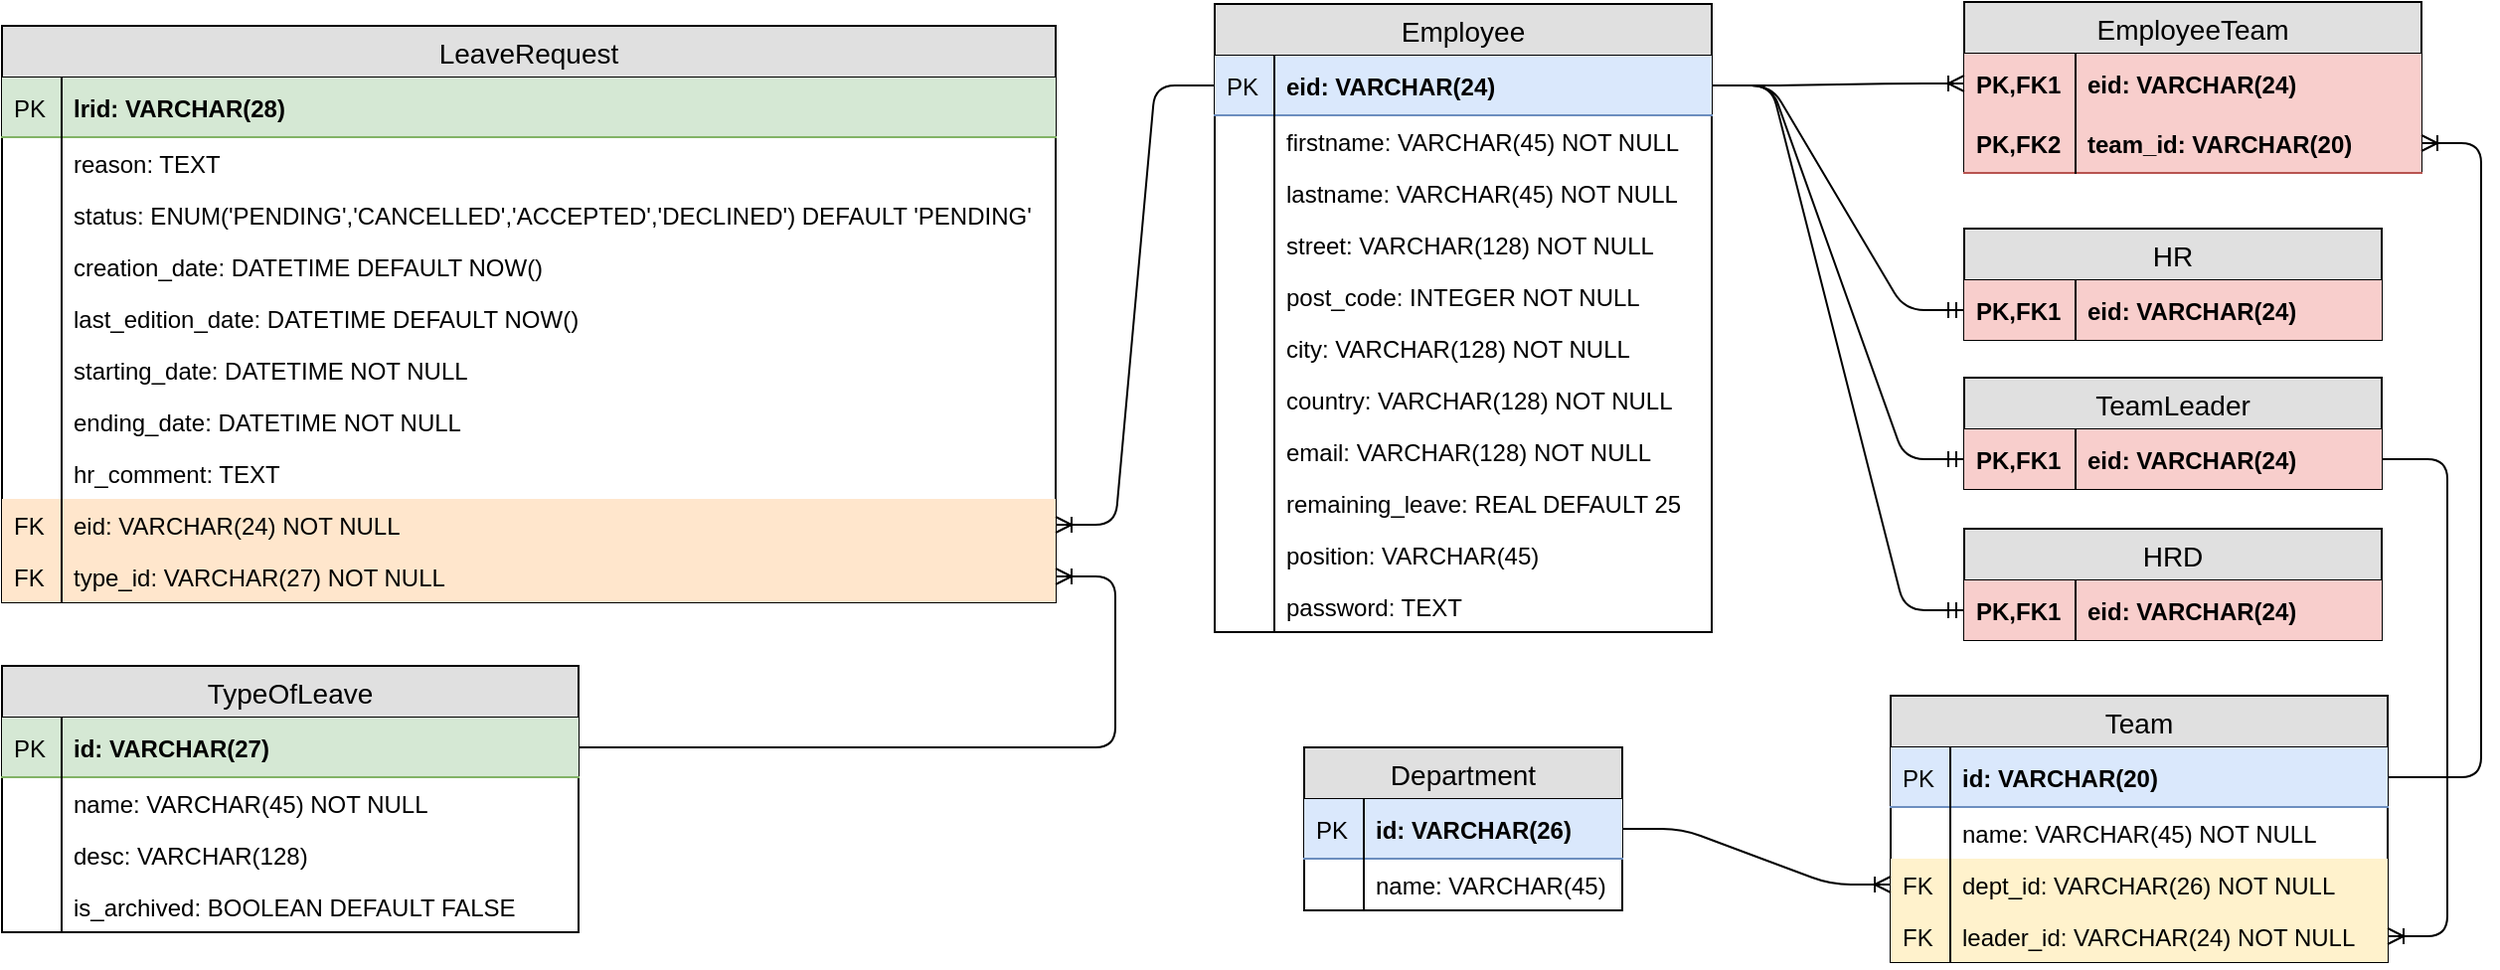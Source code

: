 <mxfile version="11.3.0" type="device" pages="1"><diagram id="772a2TKdTm54_W_WvDIt" name="Page-1"><mxGraphModel dx="854" dy="525" grid="1" gridSize="10" guides="1" tooltips="1" connect="1" arrows="1" fold="1" page="1" pageScale="1" pageWidth="850" pageHeight="1100" math="0" shadow="0"><root><mxCell id="0"/><mxCell id="1" parent="0"/><mxCell id="Ylx185X9MNtou-SFEy6o-12" value="LeaveRequest" style="swimlane;fontStyle=0;childLayout=stackLayout;horizontal=1;startSize=26;fillColor=#e0e0e0;horizontalStack=0;resizeParent=1;resizeParentMax=0;resizeLast=0;collapsible=1;marginBottom=0;swimlaneFillColor=#ffffff;align=center;fontSize=14;" parent="1" vertex="1"><mxGeometry x="40" y="43" width="530" height="290" as="geometry"/></mxCell><mxCell id="Ylx185X9MNtou-SFEy6o-13" value="lrid: VARCHAR(28)" style="shape=partialRectangle;top=0;left=0;right=0;bottom=1;align=left;verticalAlign=middle;fillColor=#d5e8d4;spacingLeft=34;spacingRight=4;overflow=hidden;rotatable=0;points=[[0,0.5],[1,0.5]];portConstraint=eastwest;dropTarget=0;fontStyle=1;fontSize=12;strokeColor=#82b366;" parent="Ylx185X9MNtou-SFEy6o-12" vertex="1"><mxGeometry y="26" width="530" height="30" as="geometry"/></mxCell><mxCell id="Ylx185X9MNtou-SFEy6o-14" value="PK" style="shape=partialRectangle;top=0;left=0;bottom=0;fillColor=none;align=left;verticalAlign=middle;spacingLeft=4;spacingRight=4;overflow=hidden;rotatable=0;points=[];portConstraint=eastwest;part=1;fontSize=12;" parent="Ylx185X9MNtou-SFEy6o-13" vertex="1" connectable="0"><mxGeometry width="30" height="30" as="geometry"/></mxCell><mxCell id="Ylx185X9MNtou-SFEy6o-15" value="reason: TEXT" style="shape=partialRectangle;top=0;left=0;right=0;bottom=0;align=left;verticalAlign=top;fillColor=none;spacingLeft=34;spacingRight=4;overflow=hidden;rotatable=0;points=[[0,0.5],[1,0.5]];portConstraint=eastwest;dropTarget=0;fontSize=12;" parent="Ylx185X9MNtou-SFEy6o-12" vertex="1"><mxGeometry y="56" width="530" height="26" as="geometry"/></mxCell><mxCell id="Ylx185X9MNtou-SFEy6o-16" value="" style="shape=partialRectangle;top=0;left=0;bottom=0;fillColor=none;align=left;verticalAlign=top;spacingLeft=4;spacingRight=4;overflow=hidden;rotatable=0;points=[];portConstraint=eastwest;part=1;fontSize=12;" parent="Ylx185X9MNtou-SFEy6o-15" vertex="1" connectable="0"><mxGeometry width="30" height="26" as="geometry"/></mxCell><mxCell id="Ylx185X9MNtou-SFEy6o-17" value="status: ENUM('PENDING','CANCELLED','ACCEPTED','DECLINED') DEFAULT 'PENDING'" style="shape=partialRectangle;top=0;left=0;right=0;bottom=0;align=left;verticalAlign=top;fillColor=none;spacingLeft=34;spacingRight=4;overflow=hidden;rotatable=0;points=[[0,0.5],[1,0.5]];portConstraint=eastwest;dropTarget=0;fontSize=12;" parent="Ylx185X9MNtou-SFEy6o-12" vertex="1"><mxGeometry y="82" width="530" height="26" as="geometry"/></mxCell><mxCell id="Ylx185X9MNtou-SFEy6o-18" value="" style="shape=partialRectangle;top=0;left=0;bottom=0;fillColor=none;align=left;verticalAlign=top;spacingLeft=4;spacingRight=4;overflow=hidden;rotatable=0;points=[];portConstraint=eastwest;part=1;fontSize=12;" parent="Ylx185X9MNtou-SFEy6o-17" vertex="1" connectable="0"><mxGeometry width="30" height="26" as="geometry"/></mxCell><mxCell id="Ylx185X9MNtou-SFEy6o-19" value="creation_date: DATETIME DEFAULT NOW()" style="shape=partialRectangle;top=0;left=0;right=0;bottom=0;align=left;verticalAlign=top;fillColor=none;spacingLeft=34;spacingRight=4;overflow=hidden;rotatable=0;points=[[0,0.5],[1,0.5]];portConstraint=eastwest;dropTarget=0;fontSize=12;" parent="Ylx185X9MNtou-SFEy6o-12" vertex="1"><mxGeometry y="108" width="530" height="26" as="geometry"/></mxCell><mxCell id="Ylx185X9MNtou-SFEy6o-20" value="" style="shape=partialRectangle;top=0;left=0;bottom=0;fillColor=none;align=left;verticalAlign=top;spacingLeft=4;spacingRight=4;overflow=hidden;rotatable=0;points=[];portConstraint=eastwest;part=1;fontSize=12;" parent="Ylx185X9MNtou-SFEy6o-19" vertex="1" connectable="0"><mxGeometry width="30" height="26" as="geometry"/></mxCell><mxCell id="Ylx185X9MNtou-SFEy6o-23" value="last_edition_date: DATETIME DEFAULT NOW()" style="shape=partialRectangle;top=0;left=0;right=0;bottom=0;align=left;verticalAlign=top;fillColor=none;spacingLeft=34;spacingRight=4;overflow=hidden;rotatable=0;points=[[0,0.5],[1,0.5]];portConstraint=eastwest;dropTarget=0;fontSize=12;" parent="Ylx185X9MNtou-SFEy6o-12" vertex="1"><mxGeometry y="134" width="530" height="26" as="geometry"/></mxCell><mxCell id="Ylx185X9MNtou-SFEy6o-24" value="" style="shape=partialRectangle;top=0;left=0;bottom=0;fillColor=none;align=left;verticalAlign=top;spacingLeft=4;spacingRight=4;overflow=hidden;rotatable=0;points=[];portConstraint=eastwest;part=1;fontSize=12;" parent="Ylx185X9MNtou-SFEy6o-23" vertex="1" connectable="0"><mxGeometry width="30" height="26" as="geometry"/></mxCell><mxCell id="Ylx185X9MNtou-SFEy6o-25" value="starting_date: DATETIME NOT NULL" style="shape=partialRectangle;top=0;left=0;right=0;bottom=0;align=left;verticalAlign=top;fillColor=none;spacingLeft=34;spacingRight=4;overflow=hidden;rotatable=0;points=[[0,0.5],[1,0.5]];portConstraint=eastwest;dropTarget=0;fontSize=12;" parent="Ylx185X9MNtou-SFEy6o-12" vertex="1"><mxGeometry y="160" width="530" height="26" as="geometry"/></mxCell><mxCell id="Ylx185X9MNtou-SFEy6o-26" value="" style="shape=partialRectangle;top=0;left=0;bottom=0;fillColor=none;align=left;verticalAlign=top;spacingLeft=4;spacingRight=4;overflow=hidden;rotatable=0;points=[];portConstraint=eastwest;part=1;fontSize=12;" parent="Ylx185X9MNtou-SFEy6o-25" vertex="1" connectable="0"><mxGeometry width="30" height="26" as="geometry"/></mxCell><mxCell id="Ylx185X9MNtou-SFEy6o-27" value="ending_date: DATETIME NOT NULL" style="shape=partialRectangle;top=0;left=0;right=0;bottom=0;align=left;verticalAlign=top;fillColor=none;spacingLeft=34;spacingRight=4;overflow=hidden;rotatable=0;points=[[0,0.5],[1,0.5]];portConstraint=eastwest;dropTarget=0;fontSize=12;" parent="Ylx185X9MNtou-SFEy6o-12" vertex="1"><mxGeometry y="186" width="530" height="26" as="geometry"/></mxCell><mxCell id="Ylx185X9MNtou-SFEy6o-28" value="" style="shape=partialRectangle;top=0;left=0;bottom=0;fillColor=none;align=left;verticalAlign=top;spacingLeft=4;spacingRight=4;overflow=hidden;rotatable=0;points=[];portConstraint=eastwest;part=1;fontSize=12;" parent="Ylx185X9MNtou-SFEy6o-27" vertex="1" connectable="0"><mxGeometry width="30" height="26" as="geometry"/></mxCell><mxCell id="Ylx185X9MNtou-SFEy6o-29" value="hr_comment: TEXT" style="shape=partialRectangle;top=0;left=0;right=0;bottom=0;align=left;verticalAlign=top;fillColor=none;spacingLeft=34;spacingRight=4;overflow=hidden;rotatable=0;points=[[0,0.5],[1,0.5]];portConstraint=eastwest;dropTarget=0;fontSize=12;" parent="Ylx185X9MNtou-SFEy6o-12" vertex="1"><mxGeometry y="212" width="530" height="26" as="geometry"/></mxCell><mxCell id="Ylx185X9MNtou-SFEy6o-30" value="" style="shape=partialRectangle;top=0;left=0;bottom=0;fillColor=none;align=left;verticalAlign=top;spacingLeft=4;spacingRight=4;overflow=hidden;rotatable=0;points=[];portConstraint=eastwest;part=1;fontSize=12;" parent="Ylx185X9MNtou-SFEy6o-29" vertex="1" connectable="0"><mxGeometry width="30" height="26" as="geometry"/></mxCell><mxCell id="Ylx185X9MNtou-SFEy6o-31" value="eid: VARCHAR(24) NOT NULL" style="shape=partialRectangle;top=0;left=0;right=0;bottom=0;align=left;verticalAlign=top;fillColor=#ffe6cc;spacingLeft=34;spacingRight=4;overflow=hidden;rotatable=0;points=[[0,0.5],[1,0.5]];portConstraint=eastwest;dropTarget=0;fontSize=12;strokeColor=#d79b00;" parent="Ylx185X9MNtou-SFEy6o-12" vertex="1"><mxGeometry y="238" width="530" height="26" as="geometry"/></mxCell><mxCell id="Ylx185X9MNtou-SFEy6o-32" value="FK" style="shape=partialRectangle;top=0;left=0;bottom=0;fillColor=none;align=left;verticalAlign=top;spacingLeft=4;spacingRight=4;overflow=hidden;rotatable=0;points=[];portConstraint=eastwest;part=1;fontSize=12;" parent="Ylx185X9MNtou-SFEy6o-31" vertex="1" connectable="0"><mxGeometry width="30" height="26" as="geometry"/></mxCell><mxCell id="Ylx185X9MNtou-SFEy6o-33" value="type_id: VARCHAR(27) NOT NULL" style="shape=partialRectangle;top=0;left=0;right=0;bottom=0;align=left;verticalAlign=top;fillColor=#ffe6cc;spacingLeft=34;spacingRight=4;overflow=hidden;rotatable=0;points=[[0,0.5],[1,0.5]];portConstraint=eastwest;dropTarget=0;fontSize=12;strokeColor=#d79b00;" parent="Ylx185X9MNtou-SFEy6o-12" vertex="1"><mxGeometry y="264" width="530" height="26" as="geometry"/></mxCell><mxCell id="Ylx185X9MNtou-SFEy6o-34" value="FK" style="shape=partialRectangle;top=0;left=0;bottom=0;fillColor=none;align=left;verticalAlign=top;spacingLeft=4;spacingRight=4;overflow=hidden;rotatable=0;points=[];portConstraint=eastwest;part=1;fontSize=12;" parent="Ylx185X9MNtou-SFEy6o-33" vertex="1" connectable="0"><mxGeometry width="30" height="26" as="geometry"/></mxCell><mxCell id="Ylx185X9MNtou-SFEy6o-35" value="TypeOfLeave" style="swimlane;fontStyle=0;childLayout=stackLayout;horizontal=1;startSize=26;fillColor=#e0e0e0;horizontalStack=0;resizeParent=1;resizeParentMax=0;resizeLast=0;collapsible=1;marginBottom=0;swimlaneFillColor=#ffffff;align=center;fontSize=14;" parent="1" vertex="1"><mxGeometry x="40" y="365" width="290" height="134" as="geometry"/></mxCell><mxCell id="Ylx185X9MNtou-SFEy6o-36" value="id: VARCHAR(27)" style="shape=partialRectangle;top=0;left=0;right=0;bottom=1;align=left;verticalAlign=middle;fillColor=#d5e8d4;spacingLeft=34;spacingRight=4;overflow=hidden;rotatable=0;points=[[0,0.5],[1,0.5]];portConstraint=eastwest;dropTarget=0;fontStyle=1;fontSize=12;strokeColor=#82b366;" parent="Ylx185X9MNtou-SFEy6o-35" vertex="1"><mxGeometry y="26" width="290" height="30" as="geometry"/></mxCell><mxCell id="Ylx185X9MNtou-SFEy6o-37" value="PK" style="shape=partialRectangle;top=0;left=0;bottom=0;fillColor=none;align=left;verticalAlign=middle;spacingLeft=4;spacingRight=4;overflow=hidden;rotatable=0;points=[];portConstraint=eastwest;part=1;fontSize=12;" parent="Ylx185X9MNtou-SFEy6o-36" vertex="1" connectable="0"><mxGeometry width="30" height="30" as="geometry"/></mxCell><mxCell id="Ylx185X9MNtou-SFEy6o-38" value="name: VARCHAR(45) NOT NULL" style="shape=partialRectangle;top=0;left=0;right=0;bottom=0;align=left;verticalAlign=top;fillColor=none;spacingLeft=34;spacingRight=4;overflow=hidden;rotatable=0;points=[[0,0.5],[1,0.5]];portConstraint=eastwest;dropTarget=0;fontSize=12;" parent="Ylx185X9MNtou-SFEy6o-35" vertex="1"><mxGeometry y="56" width="290" height="26" as="geometry"/></mxCell><mxCell id="Ylx185X9MNtou-SFEy6o-39" value="" style="shape=partialRectangle;top=0;left=0;bottom=0;fillColor=none;align=left;verticalAlign=top;spacingLeft=4;spacingRight=4;overflow=hidden;rotatable=0;points=[];portConstraint=eastwest;part=1;fontSize=12;" parent="Ylx185X9MNtou-SFEy6o-38" vertex="1" connectable="0"><mxGeometry width="30" height="26" as="geometry"/></mxCell><mxCell id="Ylx185X9MNtou-SFEy6o-40" value="desc: VARCHAR(128)" style="shape=partialRectangle;top=0;left=0;right=0;bottom=0;align=left;verticalAlign=top;fillColor=none;spacingLeft=34;spacingRight=4;overflow=hidden;rotatable=0;points=[[0,0.5],[1,0.5]];portConstraint=eastwest;dropTarget=0;fontSize=12;" parent="Ylx185X9MNtou-SFEy6o-35" vertex="1"><mxGeometry y="82" width="290" height="26" as="geometry"/></mxCell><mxCell id="Ylx185X9MNtou-SFEy6o-41" value="" style="shape=partialRectangle;top=0;left=0;bottom=0;fillColor=none;align=left;verticalAlign=top;spacingLeft=4;spacingRight=4;overflow=hidden;rotatable=0;points=[];portConstraint=eastwest;part=1;fontSize=12;" parent="Ylx185X9MNtou-SFEy6o-40" vertex="1" connectable="0"><mxGeometry width="30" height="26" as="geometry"/></mxCell><mxCell id="Ylx185X9MNtou-SFEy6o-42" value="is_archived: BOOLEAN DEFAULT FALSE" style="shape=partialRectangle;top=0;left=0;right=0;bottom=0;align=left;verticalAlign=top;fillColor=none;spacingLeft=34;spacingRight=4;overflow=hidden;rotatable=0;points=[[0,0.5],[1,0.5]];portConstraint=eastwest;dropTarget=0;fontSize=12;" parent="Ylx185X9MNtou-SFEy6o-35" vertex="1"><mxGeometry y="108" width="290" height="26" as="geometry"/></mxCell><mxCell id="Ylx185X9MNtou-SFEy6o-43" value="" style="shape=partialRectangle;top=0;left=0;bottom=0;fillColor=none;align=left;verticalAlign=top;spacingLeft=4;spacingRight=4;overflow=hidden;rotatable=0;points=[];portConstraint=eastwest;part=1;fontSize=12;" parent="Ylx185X9MNtou-SFEy6o-42" vertex="1" connectable="0"><mxGeometry width="30" height="26" as="geometry"/></mxCell><mxCell id="Ylx185X9MNtou-SFEy6o-46" value="" style="edgeStyle=entityRelationEdgeStyle;fontSize=12;html=1;endArrow=ERoneToMany;" parent="1" source="Ylx185X9MNtou-SFEy6o-36" target="Ylx185X9MNtou-SFEy6o-33" edge="1"><mxGeometry width="100" height="100" relative="1" as="geometry"><mxPoint x="360" y="470" as="sourcePoint"/><mxPoint x="460" y="370" as="targetPoint"/></mxGeometry></mxCell><mxCell id="Ylx185X9MNtou-SFEy6o-47" value="Employee" style="swimlane;fontStyle=0;childLayout=stackLayout;horizontal=1;startSize=26;fillColor=#e0e0e0;horizontalStack=0;resizeParent=1;resizeParentMax=0;resizeLast=0;collapsible=1;marginBottom=0;swimlaneFillColor=#ffffff;align=center;fontSize=14;" parent="1" vertex="1"><mxGeometry x="650" y="32" width="250" height="316" as="geometry"/></mxCell><mxCell id="Ylx185X9MNtou-SFEy6o-48" value="eid: VARCHAR(24)" style="shape=partialRectangle;top=0;left=0;right=0;bottom=1;align=left;verticalAlign=middle;fillColor=#dae8fc;spacingLeft=34;spacingRight=4;overflow=hidden;rotatable=0;points=[[0,0.5],[1,0.5]];portConstraint=eastwest;dropTarget=0;fontStyle=1;fontSize=12;strokeColor=#6c8ebf;" parent="Ylx185X9MNtou-SFEy6o-47" vertex="1"><mxGeometry y="26" width="250" height="30" as="geometry"/></mxCell><mxCell id="Ylx185X9MNtou-SFEy6o-49" value="PK" style="shape=partialRectangle;top=0;left=0;bottom=0;fillColor=none;align=left;verticalAlign=middle;spacingLeft=4;spacingRight=4;overflow=hidden;rotatable=0;points=[];portConstraint=eastwest;part=1;fontSize=12;" parent="Ylx185X9MNtou-SFEy6o-48" vertex="1" connectable="0"><mxGeometry width="30" height="30" as="geometry"/></mxCell><mxCell id="Ylx185X9MNtou-SFEy6o-50" value="firstname: VARCHAR(45) NOT NULL" style="shape=partialRectangle;top=0;left=0;right=0;bottom=0;align=left;verticalAlign=top;fillColor=none;spacingLeft=34;spacingRight=4;overflow=hidden;rotatable=0;points=[[0,0.5],[1,0.5]];portConstraint=eastwest;dropTarget=0;fontSize=12;" parent="Ylx185X9MNtou-SFEy6o-47" vertex="1"><mxGeometry y="56" width="250" height="26" as="geometry"/></mxCell><mxCell id="Ylx185X9MNtou-SFEy6o-51" value="" style="shape=partialRectangle;top=0;left=0;bottom=0;fillColor=none;align=left;verticalAlign=top;spacingLeft=4;spacingRight=4;overflow=hidden;rotatable=0;points=[];portConstraint=eastwest;part=1;fontSize=12;" parent="Ylx185X9MNtou-SFEy6o-50" vertex="1" connectable="0"><mxGeometry width="30" height="26" as="geometry"/></mxCell><mxCell id="Ylx185X9MNtou-SFEy6o-52" value="lastname: VARCHAR(45) NOT NULL" style="shape=partialRectangle;top=0;left=0;right=0;bottom=0;align=left;verticalAlign=top;fillColor=none;spacingLeft=34;spacingRight=4;overflow=hidden;rotatable=0;points=[[0,0.5],[1,0.5]];portConstraint=eastwest;dropTarget=0;fontSize=12;" parent="Ylx185X9MNtou-SFEy6o-47" vertex="1"><mxGeometry y="82" width="250" height="26" as="geometry"/></mxCell><mxCell id="Ylx185X9MNtou-SFEy6o-53" value="" style="shape=partialRectangle;top=0;left=0;bottom=0;fillColor=none;align=left;verticalAlign=top;spacingLeft=4;spacingRight=4;overflow=hidden;rotatable=0;points=[];portConstraint=eastwest;part=1;fontSize=12;" parent="Ylx185X9MNtou-SFEy6o-52" vertex="1" connectable="0"><mxGeometry width="30" height="26" as="geometry"/></mxCell><mxCell id="Ylx185X9MNtou-SFEy6o-54" value="street: VARCHAR(128) NOT NULL" style="shape=partialRectangle;top=0;left=0;right=0;bottom=0;align=left;verticalAlign=top;fillColor=none;spacingLeft=34;spacingRight=4;overflow=hidden;rotatable=0;points=[[0,0.5],[1,0.5]];portConstraint=eastwest;dropTarget=0;fontSize=12;" parent="Ylx185X9MNtou-SFEy6o-47" vertex="1"><mxGeometry y="108" width="250" height="26" as="geometry"/></mxCell><mxCell id="Ylx185X9MNtou-SFEy6o-55" value="" style="shape=partialRectangle;top=0;left=0;bottom=0;fillColor=none;align=left;verticalAlign=top;spacingLeft=4;spacingRight=4;overflow=hidden;rotatable=0;points=[];portConstraint=eastwest;part=1;fontSize=12;" parent="Ylx185X9MNtou-SFEy6o-54" vertex="1" connectable="0"><mxGeometry width="30" height="26" as="geometry"/></mxCell><mxCell id="Ylx185X9MNtou-SFEy6o-58" value="post_code: INTEGER NOT NULL" style="shape=partialRectangle;top=0;left=0;right=0;bottom=0;align=left;verticalAlign=top;fillColor=none;spacingLeft=34;spacingRight=4;overflow=hidden;rotatable=0;points=[[0,0.5],[1,0.5]];portConstraint=eastwest;dropTarget=0;fontSize=12;" parent="Ylx185X9MNtou-SFEy6o-47" vertex="1"><mxGeometry y="134" width="250" height="26" as="geometry"/></mxCell><mxCell id="Ylx185X9MNtou-SFEy6o-59" value="" style="shape=partialRectangle;top=0;left=0;bottom=0;fillColor=none;align=left;verticalAlign=top;spacingLeft=4;spacingRight=4;overflow=hidden;rotatable=0;points=[];portConstraint=eastwest;part=1;fontSize=12;" parent="Ylx185X9MNtou-SFEy6o-58" vertex="1" connectable="0"><mxGeometry width="30" height="26" as="geometry"/></mxCell><mxCell id="Ylx185X9MNtou-SFEy6o-60" value="city: VARCHAR(128) NOT NULL" style="shape=partialRectangle;top=0;left=0;right=0;bottom=0;align=left;verticalAlign=top;fillColor=none;spacingLeft=34;spacingRight=4;overflow=hidden;rotatable=0;points=[[0,0.5],[1,0.5]];portConstraint=eastwest;dropTarget=0;fontSize=12;" parent="Ylx185X9MNtou-SFEy6o-47" vertex="1"><mxGeometry y="160" width="250" height="26" as="geometry"/></mxCell><mxCell id="Ylx185X9MNtou-SFEy6o-61" value="" style="shape=partialRectangle;top=0;left=0;bottom=0;fillColor=none;align=left;verticalAlign=top;spacingLeft=4;spacingRight=4;overflow=hidden;rotatable=0;points=[];portConstraint=eastwest;part=1;fontSize=12;" parent="Ylx185X9MNtou-SFEy6o-60" vertex="1" connectable="0"><mxGeometry width="30" height="26" as="geometry"/></mxCell><mxCell id="Ylx185X9MNtou-SFEy6o-62" value="country: VARCHAR(128) NOT NULL" style="shape=partialRectangle;top=0;left=0;right=0;bottom=0;align=left;verticalAlign=top;fillColor=none;spacingLeft=34;spacingRight=4;overflow=hidden;rotatable=0;points=[[0,0.5],[1,0.5]];portConstraint=eastwest;dropTarget=0;fontSize=12;" parent="Ylx185X9MNtou-SFEy6o-47" vertex="1"><mxGeometry y="186" width="250" height="26" as="geometry"/></mxCell><mxCell id="Ylx185X9MNtou-SFEy6o-63" value="" style="shape=partialRectangle;top=0;left=0;bottom=0;fillColor=none;align=left;verticalAlign=top;spacingLeft=4;spacingRight=4;overflow=hidden;rotatable=0;points=[];portConstraint=eastwest;part=1;fontSize=12;" parent="Ylx185X9MNtou-SFEy6o-62" vertex="1" connectable="0"><mxGeometry width="30" height="26" as="geometry"/></mxCell><mxCell id="Ylx185X9MNtou-SFEy6o-64" value="email: VARCHAR(128) NOT NULL" style="shape=partialRectangle;top=0;left=0;right=0;bottom=0;align=left;verticalAlign=top;fillColor=none;spacingLeft=34;spacingRight=4;overflow=hidden;rotatable=0;points=[[0,0.5],[1,0.5]];portConstraint=eastwest;dropTarget=0;fontSize=12;" parent="Ylx185X9MNtou-SFEy6o-47" vertex="1"><mxGeometry y="212" width="250" height="26" as="geometry"/></mxCell><mxCell id="Ylx185X9MNtou-SFEy6o-65" value="" style="shape=partialRectangle;top=0;left=0;bottom=0;fillColor=none;align=left;verticalAlign=top;spacingLeft=4;spacingRight=4;overflow=hidden;rotatable=0;points=[];portConstraint=eastwest;part=1;fontSize=12;" parent="Ylx185X9MNtou-SFEy6o-64" vertex="1" connectable="0"><mxGeometry width="30" height="26" as="geometry"/></mxCell><mxCell id="Ylx185X9MNtou-SFEy6o-66" value="remaining_leave: REAL DEFAULT 25" style="shape=partialRectangle;top=0;left=0;right=0;bottom=0;align=left;verticalAlign=top;fillColor=none;spacingLeft=34;spacingRight=4;overflow=hidden;rotatable=0;points=[[0,0.5],[1,0.5]];portConstraint=eastwest;dropTarget=0;fontSize=12;" parent="Ylx185X9MNtou-SFEy6o-47" vertex="1"><mxGeometry y="238" width="250" height="26" as="geometry"/></mxCell><mxCell id="Ylx185X9MNtou-SFEy6o-67" value="" style="shape=partialRectangle;top=0;left=0;bottom=0;fillColor=none;align=left;verticalAlign=top;spacingLeft=4;spacingRight=4;overflow=hidden;rotatable=0;points=[];portConstraint=eastwest;part=1;fontSize=12;" parent="Ylx185X9MNtou-SFEy6o-66" vertex="1" connectable="0"><mxGeometry width="30" height="26" as="geometry"/></mxCell><mxCell id="Ylx185X9MNtou-SFEy6o-68" value="position: VARCHAR(45)" style="shape=partialRectangle;top=0;left=0;right=0;bottom=0;align=left;verticalAlign=top;fillColor=none;spacingLeft=34;spacingRight=4;overflow=hidden;rotatable=0;points=[[0,0.5],[1,0.5]];portConstraint=eastwest;dropTarget=0;fontSize=12;" parent="Ylx185X9MNtou-SFEy6o-47" vertex="1"><mxGeometry y="264" width="250" height="26" as="geometry"/></mxCell><mxCell id="Ylx185X9MNtou-SFEy6o-69" value="" style="shape=partialRectangle;top=0;left=0;bottom=0;fillColor=none;align=left;verticalAlign=top;spacingLeft=4;spacingRight=4;overflow=hidden;rotatable=0;points=[];portConstraint=eastwest;part=1;fontSize=12;" parent="Ylx185X9MNtou-SFEy6o-68" vertex="1" connectable="0"><mxGeometry width="30" height="26" as="geometry"/></mxCell><mxCell id="Ylx185X9MNtou-SFEy6o-70" value="password: TEXT" style="shape=partialRectangle;top=0;left=0;right=0;bottom=0;align=left;verticalAlign=top;fillColor=none;spacingLeft=34;spacingRight=4;overflow=hidden;rotatable=0;points=[[0,0.5],[1,0.5]];portConstraint=eastwest;dropTarget=0;fontSize=12;" parent="Ylx185X9MNtou-SFEy6o-47" vertex="1"><mxGeometry y="290" width="250" height="26" as="geometry"/></mxCell><mxCell id="Ylx185X9MNtou-SFEy6o-71" value="" style="shape=partialRectangle;top=0;left=0;bottom=0;fillColor=none;align=left;verticalAlign=top;spacingLeft=4;spacingRight=4;overflow=hidden;rotatable=0;points=[];portConstraint=eastwest;part=1;fontSize=12;" parent="Ylx185X9MNtou-SFEy6o-70" vertex="1" connectable="0"><mxGeometry width="30" height="26" as="geometry"/></mxCell><mxCell id="Ylx185X9MNtou-SFEy6o-72" value="" style="edgeStyle=entityRelationEdgeStyle;fontSize=12;html=1;endArrow=ERoneToMany;" parent="1" source="Ylx185X9MNtou-SFEy6o-48" target="Ylx185X9MNtou-SFEy6o-31" edge="1"><mxGeometry width="100" height="100" relative="1" as="geometry"><mxPoint x="650" y="240" as="sourcePoint"/><mxPoint x="750" y="140" as="targetPoint"/></mxGeometry></mxCell><mxCell id="Ylx185X9MNtou-SFEy6o-73" value="Team" style="swimlane;fontStyle=0;childLayout=stackLayout;horizontal=1;startSize=26;fillColor=#e0e0e0;horizontalStack=0;resizeParent=1;resizeParentMax=0;resizeLast=0;collapsible=1;marginBottom=0;swimlaneFillColor=#ffffff;align=center;fontSize=14;" parent="1" vertex="1"><mxGeometry x="990" y="380" width="250" height="134" as="geometry"/></mxCell><mxCell id="Ylx185X9MNtou-SFEy6o-74" value="id: VARCHAR(20)" style="shape=partialRectangle;top=0;left=0;right=0;bottom=1;align=left;verticalAlign=middle;fillColor=#dae8fc;spacingLeft=34;spacingRight=4;overflow=hidden;rotatable=0;points=[[0,0.5],[1,0.5]];portConstraint=eastwest;dropTarget=0;fontStyle=1;fontSize=12;strokeColor=#6c8ebf;" parent="Ylx185X9MNtou-SFEy6o-73" vertex="1"><mxGeometry y="26" width="250" height="30" as="geometry"/></mxCell><mxCell id="Ylx185X9MNtou-SFEy6o-75" value="PK" style="shape=partialRectangle;top=0;left=0;bottom=0;fillColor=none;align=left;verticalAlign=middle;spacingLeft=4;spacingRight=4;overflow=hidden;rotatable=0;points=[];portConstraint=eastwest;part=1;fontSize=12;" parent="Ylx185X9MNtou-SFEy6o-74" vertex="1" connectable="0"><mxGeometry width="30" height="30" as="geometry"/></mxCell><mxCell id="Ylx185X9MNtou-SFEy6o-76" value="name: VARCHAR(45) NOT NULL" style="shape=partialRectangle;top=0;left=0;right=0;bottom=0;align=left;verticalAlign=top;fillColor=none;spacingLeft=34;spacingRight=4;overflow=hidden;rotatable=0;points=[[0,0.5],[1,0.5]];portConstraint=eastwest;dropTarget=0;fontSize=12;" parent="Ylx185X9MNtou-SFEy6o-73" vertex="1"><mxGeometry y="56" width="250" height="26" as="geometry"/></mxCell><mxCell id="Ylx185X9MNtou-SFEy6o-77" value="" style="shape=partialRectangle;top=0;left=0;bottom=0;fillColor=none;align=left;verticalAlign=top;spacingLeft=4;spacingRight=4;overflow=hidden;rotatable=0;points=[];portConstraint=eastwest;part=1;fontSize=12;" parent="Ylx185X9MNtou-SFEy6o-76" vertex="1" connectable="0"><mxGeometry width="30" height="26" as="geometry"/></mxCell><mxCell id="Ylx185X9MNtou-SFEy6o-78" value="dept_id: VARCHAR(26) NOT NULL" style="shape=partialRectangle;top=0;left=0;right=0;bottom=0;align=left;verticalAlign=top;fillColor=#fff2cc;spacingLeft=34;spacingRight=4;overflow=hidden;rotatable=0;points=[[0,0.5],[1,0.5]];portConstraint=eastwest;dropTarget=0;fontSize=12;strokeColor=#d6b656;" parent="Ylx185X9MNtou-SFEy6o-73" vertex="1"><mxGeometry y="82" width="250" height="26" as="geometry"/></mxCell><mxCell id="Ylx185X9MNtou-SFEy6o-79" value="FK" style="shape=partialRectangle;top=0;left=0;bottom=0;fillColor=none;align=left;verticalAlign=top;spacingLeft=4;spacingRight=4;overflow=hidden;rotatable=0;points=[];portConstraint=eastwest;part=1;fontSize=12;" parent="Ylx185X9MNtou-SFEy6o-78" vertex="1" connectable="0"><mxGeometry width="30" height="26" as="geometry"/></mxCell><mxCell id="Ylx185X9MNtou-SFEy6o-80" value="leader_id: VARCHAR(24) NOT NULL" style="shape=partialRectangle;top=0;left=0;right=0;bottom=0;align=left;verticalAlign=top;fillColor=#fff2cc;spacingLeft=34;spacingRight=4;overflow=hidden;rotatable=0;points=[[0,0.5],[1,0.5]];portConstraint=eastwest;dropTarget=0;fontSize=12;strokeColor=#d6b656;" parent="Ylx185X9MNtou-SFEy6o-73" vertex="1"><mxGeometry y="108" width="250" height="26" as="geometry"/></mxCell><mxCell id="Ylx185X9MNtou-SFEy6o-81" value="FK" style="shape=partialRectangle;top=0;left=0;bottom=0;fillColor=none;align=left;verticalAlign=top;spacingLeft=4;spacingRight=4;overflow=hidden;rotatable=0;points=[];portConstraint=eastwest;part=1;fontSize=12;" parent="Ylx185X9MNtou-SFEy6o-80" vertex="1" connectable="0"><mxGeometry width="30" height="26" as="geometry"/></mxCell><mxCell id="Ylx185X9MNtou-SFEy6o-84" value="Department" style="swimlane;fontStyle=0;childLayout=stackLayout;horizontal=1;startSize=26;fillColor=#e0e0e0;horizontalStack=0;resizeParent=1;resizeParentMax=0;resizeLast=0;collapsible=1;marginBottom=0;swimlaneFillColor=#ffffff;align=center;fontSize=14;" parent="1" vertex="1"><mxGeometry x="695" y="406" width="160" height="82" as="geometry"/></mxCell><mxCell id="Ylx185X9MNtou-SFEy6o-85" value="id: VARCHAR(26)" style="shape=partialRectangle;top=0;left=0;right=0;bottom=1;align=left;verticalAlign=middle;fillColor=#dae8fc;spacingLeft=34;spacingRight=4;overflow=hidden;rotatable=0;points=[[0,0.5],[1,0.5]];portConstraint=eastwest;dropTarget=0;fontStyle=1;fontSize=12;strokeColor=#6c8ebf;" parent="Ylx185X9MNtou-SFEy6o-84" vertex="1"><mxGeometry y="26" width="160" height="30" as="geometry"/></mxCell><mxCell id="Ylx185X9MNtou-SFEy6o-86" value="PK" style="shape=partialRectangle;top=0;left=0;bottom=0;fillColor=none;align=left;verticalAlign=middle;spacingLeft=4;spacingRight=4;overflow=hidden;rotatable=0;points=[];portConstraint=eastwest;part=1;fontSize=12;" parent="Ylx185X9MNtou-SFEy6o-85" vertex="1" connectable="0"><mxGeometry width="30" height="30" as="geometry"/></mxCell><mxCell id="Ylx185X9MNtou-SFEy6o-87" value="name: VARCHAR(45)" style="shape=partialRectangle;top=0;left=0;right=0;bottom=0;align=left;verticalAlign=top;fillColor=none;spacingLeft=34;spacingRight=4;overflow=hidden;rotatable=0;points=[[0,0.5],[1,0.5]];portConstraint=eastwest;dropTarget=0;fontSize=12;" parent="Ylx185X9MNtou-SFEy6o-84" vertex="1"><mxGeometry y="56" width="160" height="26" as="geometry"/></mxCell><mxCell id="Ylx185X9MNtou-SFEy6o-88" value="" style="shape=partialRectangle;top=0;left=0;bottom=0;fillColor=none;align=left;verticalAlign=top;spacingLeft=4;spacingRight=4;overflow=hidden;rotatable=0;points=[];portConstraint=eastwest;part=1;fontSize=12;" parent="Ylx185X9MNtou-SFEy6o-87" vertex="1" connectable="0"><mxGeometry width="30" height="26" as="geometry"/></mxCell><mxCell id="Ylx185X9MNtou-SFEy6o-95" value="" style="edgeStyle=entityRelationEdgeStyle;fontSize=12;html=1;endArrow=ERoneToMany;" parent="1" source="Ylx185X9MNtou-SFEy6o-85" target="Ylx185X9MNtou-SFEy6o-78" edge="1"><mxGeometry width="100" height="100" relative="1" as="geometry"><mxPoint x="1530" y="290" as="sourcePoint"/><mxPoint x="1630" y="190" as="targetPoint"/></mxGeometry></mxCell><mxCell id="Ylx185X9MNtou-SFEy6o-96" value="EmployeeTeam" style="swimlane;fontStyle=0;childLayout=stackLayout;horizontal=1;startSize=26;fillColor=#e0e0e0;horizontalStack=0;resizeParent=1;resizeParentMax=0;resizeLast=0;collapsible=1;marginBottom=0;swimlaneFillColor=#ffffff;align=center;fontSize=14;" parent="1" vertex="1"><mxGeometry x="1027" y="31" width="230" height="86" as="geometry"/></mxCell><mxCell id="Ylx185X9MNtou-SFEy6o-97" value="eid: VARCHAR(24)" style="shape=partialRectangle;top=0;left=0;right=0;bottom=0;align=left;verticalAlign=middle;fillColor=#f8cecc;spacingLeft=60;spacingRight=4;overflow=hidden;rotatable=0;points=[[0,0.5],[1,0.5]];portConstraint=eastwest;dropTarget=0;fontStyle=1;fontSize=12;strokeColor=#b85450;" parent="Ylx185X9MNtou-SFEy6o-96" vertex="1"><mxGeometry y="26" width="230" height="30" as="geometry"/></mxCell><mxCell id="Ylx185X9MNtou-SFEy6o-98" value="PK,FK1" style="shape=partialRectangle;fontStyle=1;top=0;left=0;bottom=0;fillColor=none;align=left;verticalAlign=middle;spacingLeft=4;spacingRight=4;overflow=hidden;rotatable=0;points=[];portConstraint=eastwest;part=1;fontSize=12;" parent="Ylx185X9MNtou-SFEy6o-97" vertex="1" connectable="0"><mxGeometry width="56" height="30" as="geometry"/></mxCell><mxCell id="Ylx185X9MNtou-SFEy6o-99" value="team_id: VARCHAR(20)" style="shape=partialRectangle;top=0;left=0;right=0;bottom=1;align=left;verticalAlign=middle;fillColor=#f8cecc;spacingLeft=60;spacingRight=4;overflow=hidden;rotatable=0;points=[[0,0.5],[1,0.5]];portConstraint=eastwest;dropTarget=0;fontStyle=1;fontSize=12;strokeColor=#b85450;" parent="Ylx185X9MNtou-SFEy6o-96" vertex="1"><mxGeometry y="56" width="230" height="30" as="geometry"/></mxCell><mxCell id="Ylx185X9MNtou-SFEy6o-100" value="PK,FK2" style="shape=partialRectangle;fontStyle=1;top=0;left=0;bottom=0;fillColor=none;align=left;verticalAlign=middle;spacingLeft=4;spacingRight=4;overflow=hidden;rotatable=0;points=[];portConstraint=eastwest;part=1;fontSize=12;" parent="Ylx185X9MNtou-SFEy6o-99" vertex="1" connectable="0"><mxGeometry width="56" height="30" as="geometry"/></mxCell><mxCell id="Ylx185X9MNtou-SFEy6o-103" value="" style="edgeStyle=entityRelationEdgeStyle;fontSize=12;html=1;endArrow=ERoneToMany;" parent="1" source="Ylx185X9MNtou-SFEy6o-48" target="Ylx185X9MNtou-SFEy6o-97" edge="1"><mxGeometry width="100" height="100" relative="1" as="geometry"><mxPoint x="1060" y="150" as="sourcePoint"/><mxPoint x="1160" y="50" as="targetPoint"/></mxGeometry></mxCell><mxCell id="Ylx185X9MNtou-SFEy6o-104" value="" style="edgeStyle=entityRelationEdgeStyle;fontSize=12;html=1;endArrow=ERoneToMany;" parent="1" source="Ylx185X9MNtou-SFEy6o-74" target="Ylx185X9MNtou-SFEy6o-99" edge="1"><mxGeometry width="100" height="100" relative="1" as="geometry"><mxPoint x="1140" y="440" as="sourcePoint"/><mxPoint x="1240" y="340" as="targetPoint"/></mxGeometry></mxCell><mxCell id="Ylx185X9MNtou-SFEy6o-116" value="HR" style="swimlane;fontStyle=0;childLayout=stackLayout;horizontal=1;startSize=26;fillColor=#e0e0e0;horizontalStack=0;resizeParent=1;resizeParentMax=0;resizeLast=0;collapsible=1;marginBottom=0;swimlaneFillColor=#ffffff;align=center;fontSize=14;" parent="1" vertex="1"><mxGeometry x="1027" y="145" width="210" height="56" as="geometry"/></mxCell><mxCell id="Ylx185X9MNtou-SFEy6o-117" value="eid: VARCHAR(24)" style="shape=partialRectangle;top=0;left=0;right=0;bottom=0;align=left;verticalAlign=middle;fillColor=#f8cecc;spacingLeft=60;spacingRight=4;overflow=hidden;rotatable=0;points=[[0,0.5],[1,0.5]];portConstraint=eastwest;dropTarget=0;fontStyle=1;fontSize=12;strokeColor=#b85450;" parent="Ylx185X9MNtou-SFEy6o-116" vertex="1"><mxGeometry y="26" width="210" height="30" as="geometry"/></mxCell><mxCell id="Ylx185X9MNtou-SFEy6o-118" value="PK,FK1" style="shape=partialRectangle;fontStyle=1;top=0;left=0;bottom=0;fillColor=none;align=left;verticalAlign=middle;spacingLeft=4;spacingRight=4;overflow=hidden;rotatable=0;points=[];portConstraint=eastwest;part=1;fontSize=12;" parent="Ylx185X9MNtou-SFEy6o-117" vertex="1" connectable="0"><mxGeometry width="56" height="30" as="geometry"/></mxCell><mxCell id="Ylx185X9MNtou-SFEy6o-123" value="HRD" style="swimlane;fontStyle=0;childLayout=stackLayout;horizontal=1;startSize=26;fillColor=#e0e0e0;horizontalStack=0;resizeParent=1;resizeParentMax=0;resizeLast=0;collapsible=1;marginBottom=0;swimlaneFillColor=#ffffff;align=center;fontSize=14;" parent="1" vertex="1"><mxGeometry x="1027" y="296" width="210" height="56" as="geometry"/></mxCell><mxCell id="Ylx185X9MNtou-SFEy6o-124" value="eid: VARCHAR(24)" style="shape=partialRectangle;top=0;left=0;right=0;bottom=0;align=left;verticalAlign=middle;fillColor=#f8cecc;spacingLeft=60;spacingRight=4;overflow=hidden;rotatable=0;points=[[0,0.5],[1,0.5]];portConstraint=eastwest;dropTarget=0;fontStyle=1;fontSize=12;strokeColor=#b85450;" parent="Ylx185X9MNtou-SFEy6o-123" vertex="1"><mxGeometry y="26" width="210" height="30" as="geometry"/></mxCell><mxCell id="Ylx185X9MNtou-SFEy6o-125" value="PK,FK1" style="shape=partialRectangle;fontStyle=1;top=0;left=0;bottom=0;fillColor=none;align=left;verticalAlign=middle;spacingLeft=4;spacingRight=4;overflow=hidden;rotatable=0;points=[];portConstraint=eastwest;part=1;fontSize=12;" parent="Ylx185X9MNtou-SFEy6o-124" vertex="1" connectable="0"><mxGeometry width="56" height="30" as="geometry"/></mxCell><mxCell id="Ylx185X9MNtou-SFEy6o-126" value="TeamLeader" style="swimlane;fontStyle=0;childLayout=stackLayout;horizontal=1;startSize=26;fillColor=#e0e0e0;horizontalStack=0;resizeParent=1;resizeParentMax=0;resizeLast=0;collapsible=1;marginBottom=0;swimlaneFillColor=#ffffff;align=center;fontSize=14;" parent="1" vertex="1"><mxGeometry x="1027" y="220" width="210" height="56" as="geometry"/></mxCell><mxCell id="Ylx185X9MNtou-SFEy6o-127" value="eid: VARCHAR(24)" style="shape=partialRectangle;top=0;left=0;right=0;bottom=0;align=left;verticalAlign=middle;fillColor=#f8cecc;spacingLeft=60;spacingRight=4;overflow=hidden;rotatable=0;points=[[0,0.5],[1,0.5]];portConstraint=eastwest;dropTarget=0;fontStyle=1;fontSize=12;strokeColor=#b85450;" parent="Ylx185X9MNtou-SFEy6o-126" vertex="1"><mxGeometry y="26" width="210" height="30" as="geometry"/></mxCell><mxCell id="Ylx185X9MNtou-SFEy6o-128" value="PK,FK1" style="shape=partialRectangle;fontStyle=1;top=0;left=0;bottom=0;fillColor=none;align=left;verticalAlign=middle;spacingLeft=4;spacingRight=4;overflow=hidden;rotatable=0;points=[];portConstraint=eastwest;part=1;fontSize=12;" parent="Ylx185X9MNtou-SFEy6o-127" vertex="1" connectable="0"><mxGeometry width="56" height="30" as="geometry"/></mxCell><mxCell id="Ylx185X9MNtou-SFEy6o-130" value="" style="edgeStyle=entityRelationEdgeStyle;fontSize=12;html=1;endArrow=ERmandOne;" parent="1" source="Ylx185X9MNtou-SFEy6o-48" target="Ylx185X9MNtou-SFEy6o-117" edge="1"><mxGeometry width="100" height="100" relative="1" as="geometry"><mxPoint x="910" y="490" as="sourcePoint"/><mxPoint x="1010" y="390" as="targetPoint"/></mxGeometry></mxCell><mxCell id="Ylx185X9MNtou-SFEy6o-131" value="" style="edgeStyle=entityRelationEdgeStyle;fontSize=12;html=1;endArrow=ERmandOne;" parent="1" source="Ylx185X9MNtou-SFEy6o-48" target="Ylx185X9MNtou-SFEy6o-127" edge="1"><mxGeometry width="100" height="100" relative="1" as="geometry"><mxPoint x="910" y="530" as="sourcePoint"/><mxPoint x="1010" y="430" as="targetPoint"/></mxGeometry></mxCell><mxCell id="Ylx185X9MNtou-SFEy6o-132" value="" style="edgeStyle=entityRelationEdgeStyle;fontSize=12;html=1;endArrow=ERmandOne;" parent="1" source="Ylx185X9MNtou-SFEy6o-48" target="Ylx185X9MNtou-SFEy6o-124" edge="1"><mxGeometry width="100" height="100" relative="1" as="geometry"><mxPoint x="910" y="540" as="sourcePoint"/><mxPoint x="1010" y="440" as="targetPoint"/></mxGeometry></mxCell><mxCell id="JzMfKY3o9yueHt7DJBB3-1" value="" style="edgeStyle=entityRelationEdgeStyle;fontSize=12;html=1;endArrow=ERoneToMany;" edge="1" parent="1" source="Ylx185X9MNtou-SFEy6o-127" target="Ylx185X9MNtou-SFEy6o-80"><mxGeometry width="100" height="100" relative="1" as="geometry"><mxPoint x="1330" y="480" as="sourcePoint"/><mxPoint x="1430" y="380" as="targetPoint"/></mxGeometry></mxCell></root></mxGraphModel></diagram></mxfile>